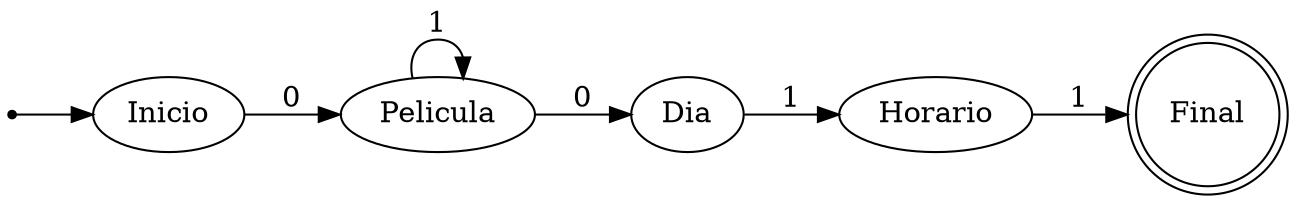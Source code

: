 digraph {
	graph [rankdir=LR]
		ini [shape=point]
		Inicio
			ini -> Inicio
		Pelicula
		Dia
		Horario
		Final [shape=doublecircle]
			Inicio -> Pelicula [label=0]
			Pelicula -> Dia [label=0]
			Pelicula -> Pelicula [label=1]
			Dia -> Horario [label=1]
			Horario -> Final [label=1]
}